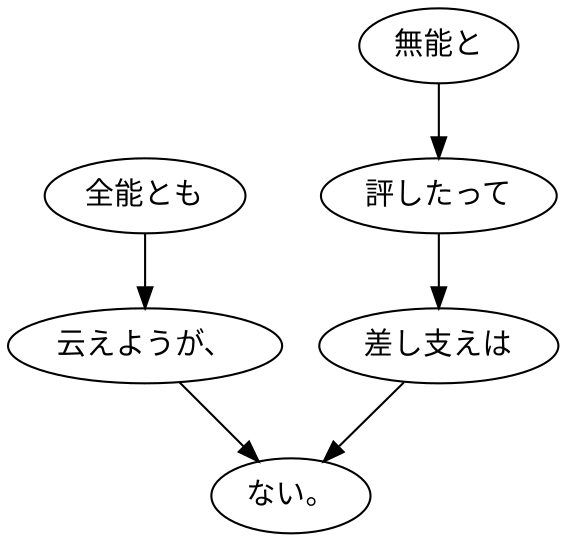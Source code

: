 digraph graph2780 {
	node0 [label="全能とも"];
	node1 [label="云えようが、"];
	node2 [label="無能と"];
	node3 [label="評したって"];
	node4 [label="差し支えは"];
	node5 [label="ない。"];
	node0 -> node1;
	node1 -> node5;
	node2 -> node3;
	node3 -> node4;
	node4 -> node5;
}
